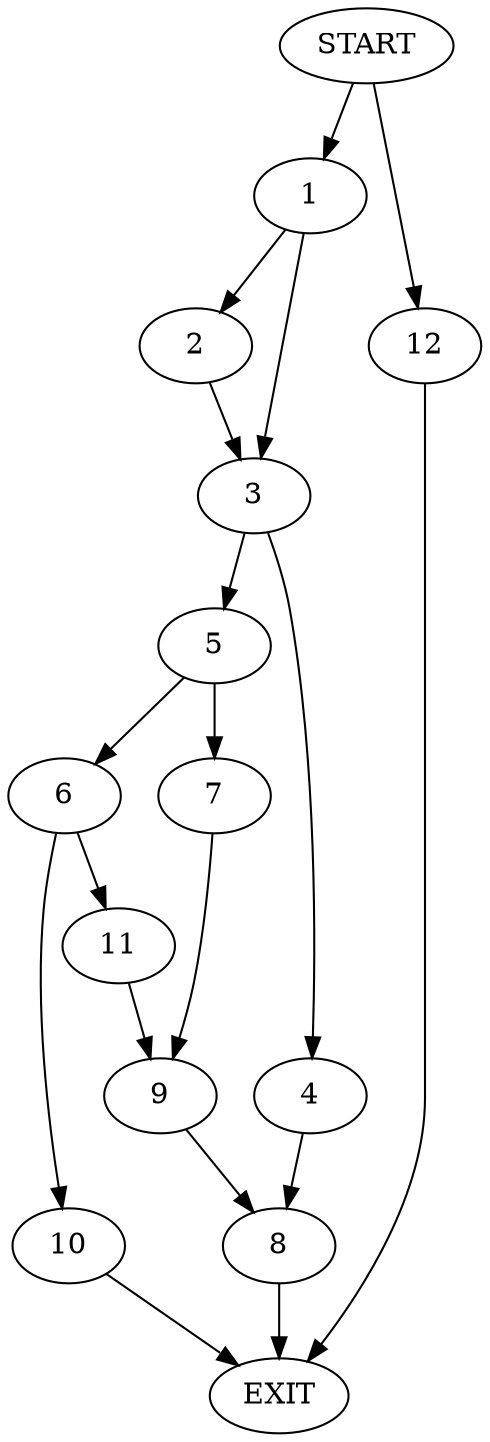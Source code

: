digraph {
0 [label="START"]
13 [label="EXIT"]
0 -> 1
1 -> 2
1 -> 3
2 -> 3
3 -> 4
3 -> 5
5 -> 6
5 -> 7
4 -> 8
7 -> 9
6 -> 10
6 -> 11
10 -> 13
11 -> 9
9 -> 8
8 -> 13
0 -> 12
12 -> 13
}
